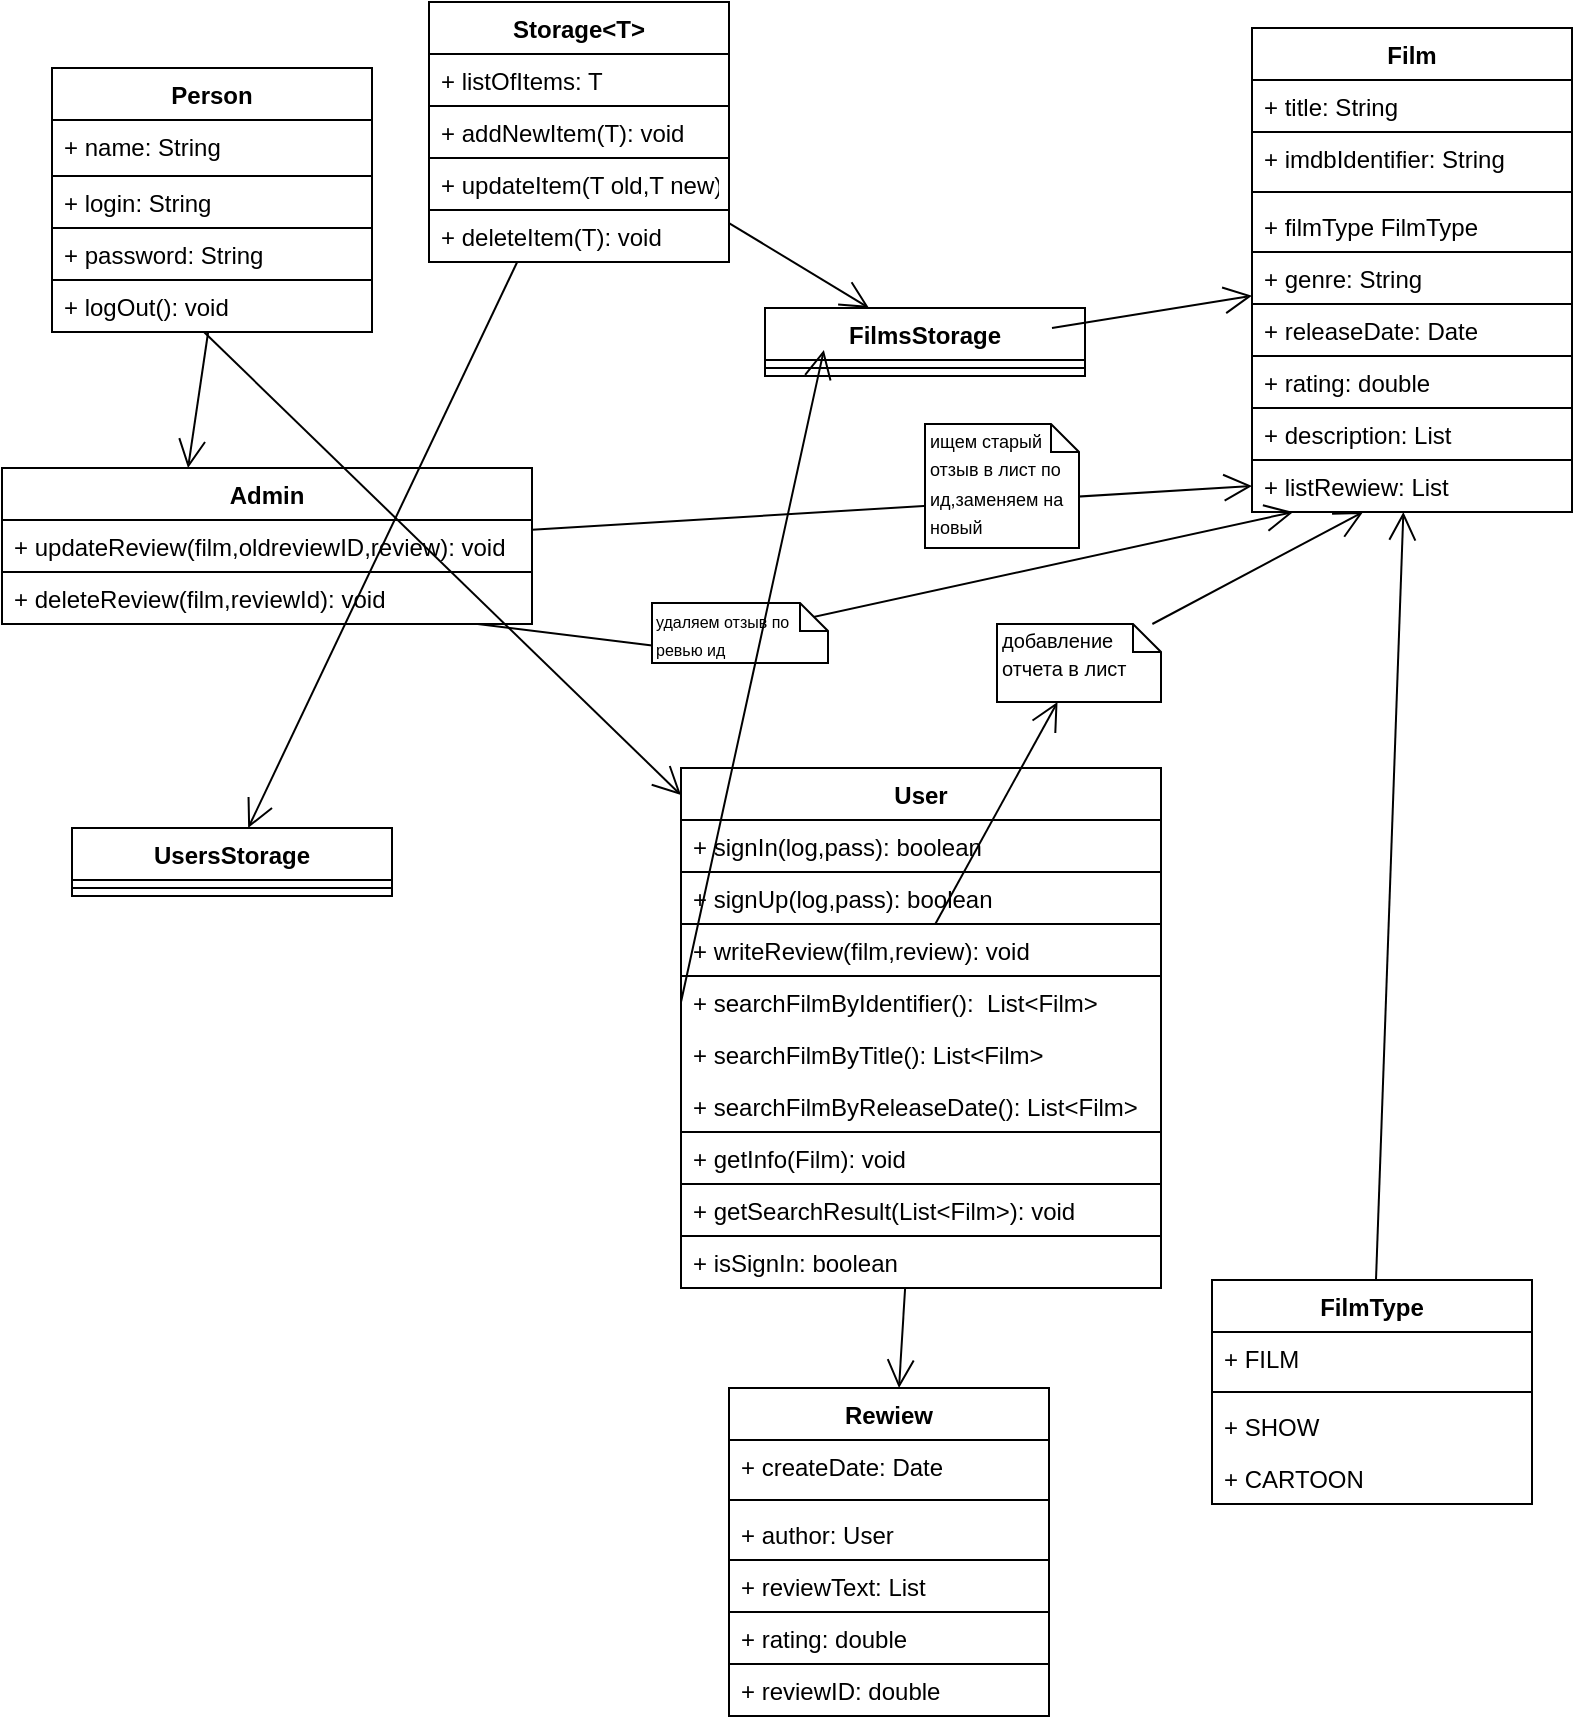 <mxfile version="12.1.3" type="device" pages="1"><diagram id="Wuawm1jlWOO1GgMnRai0" name="Page-1"><mxGraphModel dx="1168" dy="718" grid="1" gridSize="10" guides="1" tooltips="1" connect="1" arrows="1" fold="1" page="1" pageScale="1" pageWidth="827" pageHeight="1169" math="0" shadow="0"><root><mxCell id="0"/><mxCell id="1" parent="0"/><object label="User" thr="" id="43AIUUlsHRPIofdtEXDQ-6"><mxCell style="swimlane;fontStyle=1;align=center;verticalAlign=top;childLayout=stackLayout;horizontal=1;startSize=26;horizontalStack=0;resizeParent=1;resizeParentMax=0;resizeLast=0;collapsible=1;marginBottom=0;strokeColor=#000000;fillColor=#ffffff;" parent="1" vertex="1"><mxGeometry x="344.5" y="390" width="240" height="260" as="geometry"><mxRectangle x="344.5" y="390" width="60" height="26" as="alternateBounds"/></mxGeometry></mxCell></object><mxCell id="43AIUUlsHRPIofdtEXDQ-9" value="+ signIn(log,pass): boolean" style="text;strokeColor=#000000;fillColor=none;align=left;verticalAlign=top;spacingLeft=4;spacingRight=4;overflow=hidden;rotatable=0;points=[[0,0.5],[1,0.5]];portConstraint=eastwest;" parent="43AIUUlsHRPIofdtEXDQ-6" vertex="1"><mxGeometry y="26" width="240" height="26" as="geometry"/></mxCell><mxCell id="43AIUUlsHRPIofdtEXDQ-27" value="+ signUp(log,pass): boolean" style="text;strokeColor=#000000;fillColor=#ffffff;align=left;verticalAlign=top;spacingLeft=4;spacingRight=4;overflow=hidden;rotatable=0;points=[[0,0.5],[1,0.5]];portConstraint=eastwest;" parent="43AIUUlsHRPIofdtEXDQ-6" vertex="1"><mxGeometry y="52" width="240" height="26" as="geometry"/></mxCell><mxCell id="43AIUUlsHRPIofdtEXDQ-68" value="+ writeReview(film,review): void" style="text;strokeColor=#000000;fillColor=none;align=left;verticalAlign=top;spacingLeft=4;spacingRight=4;overflow=hidden;rotatable=0;points=[[0,0.5],[1,0.5]];portConstraint=eastwest;" parent="43AIUUlsHRPIofdtEXDQ-6" vertex="1"><mxGeometry y="78" width="240" height="26" as="geometry"/></mxCell><mxCell id="kLeD66EIgudEl7lvjQlh-55" value="+ searchFilmByIdentifier():  List&lt;Film&gt;" style="text;strokeColor=none;fillColor=none;align=left;verticalAlign=top;spacingLeft=4;spacingRight=4;overflow=hidden;rotatable=0;points=[[0,0.5],[1,0.5]];portConstraint=eastwest;" vertex="1" parent="43AIUUlsHRPIofdtEXDQ-6"><mxGeometry y="104" width="240" height="26" as="geometry"/></mxCell><mxCell id="kLeD66EIgudEl7lvjQlh-57" value="+ searchFilmByTitle(): List&lt;Film&gt;" style="text;strokeColor=none;fillColor=none;align=left;verticalAlign=top;spacingLeft=4;spacingRight=4;overflow=hidden;rotatable=0;points=[[0,0.5],[1,0.5]];portConstraint=eastwest;" vertex="1" parent="43AIUUlsHRPIofdtEXDQ-6"><mxGeometry y="130" width="240" height="26" as="geometry"/></mxCell><mxCell id="kLeD66EIgudEl7lvjQlh-59" value="+ searchFilmByReleaseDate(): List&lt;Film&gt;" style="text;strokeColor=none;fillColor=none;align=left;verticalAlign=top;spacingLeft=4;spacingRight=4;overflow=hidden;rotatable=0;points=[[0,0.5],[1,0.5]];portConstraint=eastwest;" vertex="1" parent="43AIUUlsHRPIofdtEXDQ-6"><mxGeometry y="156" width="240" height="26" as="geometry"/></mxCell><mxCell id="kLeD66EIgudEl7lvjQlh-62" value="+ getInfo(Film): void" style="text;strokeColor=#000000;fillColor=none;align=left;verticalAlign=top;spacingLeft=4;spacingRight=4;overflow=hidden;rotatable=0;points=[[0,0.5],[1,0.5]];portConstraint=eastwest;" vertex="1" parent="43AIUUlsHRPIofdtEXDQ-6"><mxGeometry y="182" width="240" height="26" as="geometry"/></mxCell><mxCell id="kLeD66EIgudEl7lvjQlh-65" value="+ getSearchResult(List&lt;Film&gt;): void" style="text;strokeColor=#000000;fillColor=none;align=left;verticalAlign=top;spacingLeft=4;spacingRight=4;overflow=hidden;rotatable=0;points=[[0,0.5],[1,0.5]];portConstraint=eastwest;" vertex="1" parent="43AIUUlsHRPIofdtEXDQ-6"><mxGeometry y="208" width="240" height="26" as="geometry"/></mxCell><mxCell id="kLeD66EIgudEl7lvjQlh-64" value="+ isSignIn: boolean" style="text;strokeColor=#000000;fillColor=none;align=left;verticalAlign=top;spacingLeft=4;spacingRight=4;overflow=hidden;rotatable=0;points=[[0,0.5],[1,0.5]];portConstraint=eastwest;" vertex="1" parent="43AIUUlsHRPIofdtEXDQ-6"><mxGeometry y="234" width="240" height="26" as="geometry"/></mxCell><mxCell id="43AIUUlsHRPIofdtEXDQ-28" value="Film" style="swimlane;fontStyle=1;align=center;verticalAlign=top;childLayout=stackLayout;horizontal=1;startSize=26;horizontalStack=0;resizeParent=1;resizeParentMax=0;resizeLast=0;collapsible=1;marginBottom=0;" parent="1" vertex="1"><mxGeometry x="630" y="20" width="160" height="242" as="geometry"/></mxCell><mxCell id="43AIUUlsHRPIofdtEXDQ-53" value="+ title: String" style="text;strokeColor=#000000;fillColor=none;align=left;verticalAlign=top;spacingLeft=4;spacingRight=4;overflow=hidden;rotatable=0;points=[[0,0.5],[1,0.5]];portConstraint=eastwest;" parent="43AIUUlsHRPIofdtEXDQ-28" vertex="1"><mxGeometry y="26" width="160" height="26" as="geometry"/></mxCell><mxCell id="43AIUUlsHRPIofdtEXDQ-29" value="+ imdbIdentifier: String" style="text;strokeColor=none;fillColor=none;align=left;verticalAlign=top;spacingLeft=4;spacingRight=4;overflow=hidden;rotatable=0;points=[[0,0.5],[1,0.5]];portConstraint=eastwest;" parent="43AIUUlsHRPIofdtEXDQ-28" vertex="1"><mxGeometry y="52" width="160" height="26" as="geometry"/></mxCell><mxCell id="43AIUUlsHRPIofdtEXDQ-30" value="" style="line;strokeWidth=1;fillColor=none;align=left;verticalAlign=middle;spacingTop=-1;spacingLeft=3;spacingRight=3;rotatable=0;labelPosition=right;points=[];portConstraint=eastwest;" parent="43AIUUlsHRPIofdtEXDQ-28" vertex="1"><mxGeometry y="78" width="160" height="8" as="geometry"/></mxCell><mxCell id="43AIUUlsHRPIofdtEXDQ-31" value="+ filmType FilmType" style="text;strokeColor=none;fillColor=none;align=left;verticalAlign=top;spacingLeft=4;spacingRight=4;overflow=hidden;rotatable=0;points=[[0,0.5],[1,0.5]];portConstraint=eastwest;" parent="43AIUUlsHRPIofdtEXDQ-28" vertex="1"><mxGeometry y="86" width="160" height="26" as="geometry"/></mxCell><mxCell id="43AIUUlsHRPIofdtEXDQ-54" value="+ genre: String" style="text;strokeColor=#000000;fillColor=none;align=left;verticalAlign=top;spacingLeft=4;spacingRight=4;overflow=hidden;rotatable=0;points=[[0,0.5],[1,0.5]];portConstraint=eastwest;" parent="43AIUUlsHRPIofdtEXDQ-28" vertex="1"><mxGeometry y="112" width="160" height="26" as="geometry"/></mxCell><mxCell id="43AIUUlsHRPIofdtEXDQ-55" value="+ releaseDate: Date" style="text;strokeColor=#000000;fillColor=none;align=left;verticalAlign=top;spacingLeft=4;spacingRight=4;overflow=hidden;rotatable=0;points=[[0,0.5],[1,0.5]];portConstraint=eastwest;" parent="43AIUUlsHRPIofdtEXDQ-28" vertex="1"><mxGeometry y="138" width="160" height="26" as="geometry"/></mxCell><mxCell id="43AIUUlsHRPIofdtEXDQ-56" value="+ rating: double" style="text;strokeColor=#000000;fillColor=none;align=left;verticalAlign=top;spacingLeft=4;spacingRight=4;overflow=hidden;rotatable=0;points=[[0,0.5],[1,0.5]];portConstraint=eastwest;" parent="43AIUUlsHRPIofdtEXDQ-28" vertex="1"><mxGeometry y="164" width="160" height="26" as="geometry"/></mxCell><mxCell id="43AIUUlsHRPIofdtEXDQ-57" value="+ description: List" style="text;strokeColor=#000000;fillColor=none;align=left;verticalAlign=top;spacingLeft=4;spacingRight=4;overflow=hidden;rotatable=0;points=[[0,0.5],[1,0.5]];portConstraint=eastwest;" parent="43AIUUlsHRPIofdtEXDQ-28" vertex="1"><mxGeometry y="190" width="160" height="26" as="geometry"/></mxCell><mxCell id="43AIUUlsHRPIofdtEXDQ-79" value="+ listRewiew: List" style="text;strokeColor=#000000;fillColor=none;align=left;verticalAlign=top;spacingLeft=4;spacingRight=4;overflow=hidden;rotatable=0;points=[[0,0.5],[1,0.5]];portConstraint=eastwest;" parent="43AIUUlsHRPIofdtEXDQ-28" vertex="1"><mxGeometry y="216" width="160" height="26" as="geometry"/></mxCell><mxCell id="43AIUUlsHRPIofdtEXDQ-48" value="FilmType" style="swimlane;fontStyle=1;align=center;verticalAlign=top;childLayout=stackLayout;horizontal=1;startSize=26;horizontalStack=0;resizeParent=1;resizeParentMax=0;resizeLast=0;collapsible=1;marginBottom=0;" parent="1" vertex="1"><mxGeometry x="610" y="646" width="160" height="112" as="geometry"/></mxCell><mxCell id="43AIUUlsHRPIofdtEXDQ-49" value="+ FILM" style="text;strokeColor=none;fillColor=none;align=left;verticalAlign=top;spacingLeft=4;spacingRight=4;overflow=hidden;rotatable=0;points=[[0,0.5],[1,0.5]];portConstraint=eastwest;" parent="43AIUUlsHRPIofdtEXDQ-48" vertex="1"><mxGeometry y="26" width="160" height="26" as="geometry"/></mxCell><mxCell id="43AIUUlsHRPIofdtEXDQ-50" value="" style="line;strokeWidth=1;fillColor=none;align=left;verticalAlign=middle;spacingTop=-1;spacingLeft=3;spacingRight=3;rotatable=0;labelPosition=right;points=[];portConstraint=eastwest;" parent="43AIUUlsHRPIofdtEXDQ-48" vertex="1"><mxGeometry y="52" width="160" height="8" as="geometry"/></mxCell><mxCell id="43AIUUlsHRPIofdtEXDQ-52" value="+ SHOW&#10;" style="text;strokeColor=none;fillColor=none;align=left;verticalAlign=top;spacingLeft=4;spacingRight=4;overflow=hidden;rotatable=0;points=[[0,0.5],[1,0.5]];portConstraint=eastwest;" parent="43AIUUlsHRPIofdtEXDQ-48" vertex="1"><mxGeometry y="60" width="160" height="26" as="geometry"/></mxCell><mxCell id="43AIUUlsHRPIofdtEXDQ-51" value="+ CARTOON&#10;" style="text;strokeColor=none;fillColor=none;align=left;verticalAlign=top;spacingLeft=4;spacingRight=4;overflow=hidden;rotatable=0;points=[[0,0.5],[1,0.5]];portConstraint=eastwest;" parent="43AIUUlsHRPIofdtEXDQ-48" vertex="1"><mxGeometry y="86" width="160" height="26" as="geometry"/></mxCell><mxCell id="43AIUUlsHRPIofdtEXDQ-58" value="Rewiew" style="swimlane;fontStyle=1;align=center;verticalAlign=top;childLayout=stackLayout;horizontal=1;startSize=26;horizontalStack=0;resizeParent=1;resizeParentMax=0;resizeLast=0;collapsible=1;marginBottom=0;" parent="1" vertex="1"><mxGeometry x="368.5" y="700" width="160" height="164" as="geometry"/></mxCell><mxCell id="43AIUUlsHRPIofdtEXDQ-59" value="+ createDate: Date" style="text;strokeColor=none;fillColor=none;align=left;verticalAlign=top;spacingLeft=4;spacingRight=4;overflow=hidden;rotatable=0;points=[[0,0.5],[1,0.5]];portConstraint=eastwest;" parent="43AIUUlsHRPIofdtEXDQ-58" vertex="1"><mxGeometry y="26" width="160" height="26" as="geometry"/></mxCell><mxCell id="43AIUUlsHRPIofdtEXDQ-60" value="" style="line;strokeWidth=1;fillColor=none;align=left;verticalAlign=middle;spacingTop=-1;spacingLeft=3;spacingRight=3;rotatable=0;labelPosition=right;points=[];portConstraint=eastwest;" parent="43AIUUlsHRPIofdtEXDQ-58" vertex="1"><mxGeometry y="52" width="160" height="8" as="geometry"/></mxCell><mxCell id="43AIUUlsHRPIofdtEXDQ-61" value="+ author: User" style="text;strokeColor=none;fillColor=none;align=left;verticalAlign=top;spacingLeft=4;spacingRight=4;overflow=hidden;rotatable=0;points=[[0,0.5],[1,0.5]];portConstraint=eastwest;" parent="43AIUUlsHRPIofdtEXDQ-58" vertex="1"><mxGeometry y="60" width="160" height="26" as="geometry"/></mxCell><mxCell id="43AIUUlsHRPIofdtEXDQ-64" value="+ reviewText: List" style="text;strokeColor=#000000;fillColor=none;align=left;verticalAlign=top;spacingLeft=4;spacingRight=4;overflow=hidden;rotatable=0;points=[[0,0.5],[1,0.5]];portConstraint=eastwest;perimeterSpacing=0;strokeWidth=1;" parent="43AIUUlsHRPIofdtEXDQ-58" vertex="1"><mxGeometry y="86" width="160" height="26" as="geometry"/></mxCell><mxCell id="43AIUUlsHRPIofdtEXDQ-65" value="+ rating: double" style="text;strokeColor=#000000;fillColor=none;align=left;verticalAlign=top;spacingLeft=4;spacingRight=4;overflow=hidden;rotatable=0;points=[[0,0.5],[1,0.5]];portConstraint=eastwest;perimeterSpacing=0;strokeWidth=1;" parent="43AIUUlsHRPIofdtEXDQ-58" vertex="1"><mxGeometry y="112" width="160" height="26" as="geometry"/></mxCell><mxCell id="kLeD66EIgudEl7lvjQlh-17" value="+ reviewID: double" style="text;strokeColor=#000000;fillColor=none;align=left;verticalAlign=top;spacingLeft=4;spacingRight=4;overflow=hidden;rotatable=0;points=[[0,0.5],[1,0.5]];portConstraint=eastwest;perimeterSpacing=0;strokeWidth=1;" vertex="1" parent="43AIUUlsHRPIofdtEXDQ-58"><mxGeometry y="138" width="160" height="26" as="geometry"/></mxCell><mxCell id="43AIUUlsHRPIofdtEXDQ-69" value="&lt;br&gt;&lt;br&gt;&lt;br&gt;&lt;br&gt;&lt;br&gt;" style="text;html=1;resizable=0;points=[];autosize=1;align=left;verticalAlign=top;spacingTop=-4;" parent="1" vertex="1"><mxGeometry x="338" y="576" width="20" height="70" as="geometry"/></mxCell><mxCell id="43AIUUlsHRPIofdtEXDQ-74" value="FilmsStorage" style="swimlane;fontStyle=1;align=center;verticalAlign=top;childLayout=stackLayout;horizontal=1;startSize=26;horizontalStack=0;resizeParent=1;resizeParentMax=0;resizeLast=0;collapsible=1;marginBottom=0;strokeColor=#000000;strokeWidth=1;fillColor=#ffffff;" parent="1" vertex="1"><mxGeometry x="386.5" y="160" width="160" height="34" as="geometry"/></mxCell><mxCell id="kLeD66EIgudEl7lvjQlh-29" value="" style="endArrow=open;endFill=1;endSize=12;html=1;" edge="1" parent="43AIUUlsHRPIofdtEXDQ-74" target="43AIUUlsHRPIofdtEXDQ-28"><mxGeometry width="160" relative="1" as="geometry"><mxPoint x="143.5" y="10" as="sourcePoint"/><mxPoint x="303.5" y="10" as="targetPoint"/></mxGeometry></mxCell><mxCell id="43AIUUlsHRPIofdtEXDQ-76" value="" style="line;strokeWidth=1;fillColor=none;align=left;verticalAlign=middle;spacingTop=-1;spacingLeft=3;spacingRight=3;rotatable=0;labelPosition=right;points=[];portConstraint=eastwest;" parent="43AIUUlsHRPIofdtEXDQ-74" vertex="1"><mxGeometry y="26" width="160" height="8" as="geometry"/></mxCell><mxCell id="43AIUUlsHRPIofdtEXDQ-80" value="Admin" style="swimlane;fontStyle=1;align=center;verticalAlign=top;childLayout=stackLayout;horizontal=1;startSize=26;horizontalStack=0;resizeParent=1;resizeParentMax=0;resizeLast=0;collapsible=1;marginBottom=0;strokeWidth=1;" parent="1" vertex="1"><mxGeometry x="5" y="240" width="265" height="78" as="geometry"/></mxCell><mxCell id="kLeD66EIgudEl7lvjQlh-11" value="+ updateReview(film,oldreviewID,review): void" style="text;strokeColor=#000000;fillColor=none;align=left;verticalAlign=top;spacingLeft=4;spacingRight=4;overflow=hidden;rotatable=0;points=[[0,0.5],[1,0.5]];portConstraint=eastwest;" vertex="1" parent="43AIUUlsHRPIofdtEXDQ-80"><mxGeometry y="26" width="265" height="26" as="geometry"/></mxCell><mxCell id="kLeD66EIgudEl7lvjQlh-12" value="+ deleteReview(film,reviewId): void" style="text;strokeColor=#000000;fillColor=none;align=left;verticalAlign=top;spacingLeft=4;spacingRight=4;overflow=hidden;rotatable=0;points=[[0,0.5],[1,0.5]];portConstraint=eastwest;" vertex="1" parent="43AIUUlsHRPIofdtEXDQ-80"><mxGeometry y="52" width="265" height="26" as="geometry"/></mxCell><mxCell id="43AIUUlsHRPIofdtEXDQ-85" value="" style="endArrow=open;endFill=1;endSize=12;html=1;" parent="1" source="43AIUUlsHRPIofdtEXDQ-6" target="43AIUUlsHRPIofdtEXDQ-58" edge="1"><mxGeometry width="160" relative="1" as="geometry"><mxPoint x="140" y="590" as="sourcePoint"/><mxPoint x="210" y="700" as="targetPoint"/></mxGeometry></mxCell><mxCell id="kLeD66EIgudEl7lvjQlh-3" value="Person" style="swimlane;fontStyle=1;align=center;verticalAlign=top;childLayout=stackLayout;horizontal=1;startSize=26;horizontalStack=0;resizeParent=1;resizeParentMax=0;resizeLast=0;collapsible=1;marginBottom=0;" vertex="1" parent="1"><mxGeometry x="30" y="40" width="160" height="132" as="geometry"/></mxCell><mxCell id="kLeD66EIgudEl7lvjQlh-7" value="+ name: String" style="text;strokeColor=none;fillColor=none;align=left;verticalAlign=top;spacingLeft=4;spacingRight=4;overflow=hidden;rotatable=0;points=[[0,0.5],[1,0.5]];portConstraint=eastwest;" vertex="1" parent="kLeD66EIgudEl7lvjQlh-3"><mxGeometry y="26" width="160" height="28" as="geometry"/></mxCell><mxCell id="kLeD66EIgudEl7lvjQlh-63" value="+ login: String" style="text;strokeColor=#000000;fillColor=none;align=left;verticalAlign=top;spacingLeft=4;spacingRight=4;overflow=hidden;rotatable=0;points=[[0,0.5],[1,0.5]];portConstraint=eastwest;" vertex="1" parent="kLeD66EIgudEl7lvjQlh-3"><mxGeometry y="54" width="160" height="26" as="geometry"/></mxCell><mxCell id="kLeD66EIgudEl7lvjQlh-9" value="+ password: String" style="text;strokeColor=#000000;fillColor=none;align=left;verticalAlign=top;spacingLeft=4;spacingRight=4;overflow=hidden;rotatable=0;points=[[0,0.5],[1,0.5]];portConstraint=eastwest;" vertex="1" parent="kLeD66EIgudEl7lvjQlh-3"><mxGeometry y="80" width="160" height="26" as="geometry"/></mxCell><mxCell id="kLeD66EIgudEl7lvjQlh-10" value="+ logOut(): void" style="text;strokeColor=#000000;fillColor=none;align=left;verticalAlign=top;spacingLeft=4;spacingRight=4;overflow=hidden;rotatable=0;points=[[0,0.5],[1,0.5]];portConstraint=eastwest;" vertex="1" parent="kLeD66EIgudEl7lvjQlh-3"><mxGeometry y="106" width="160" height="26" as="geometry"/></mxCell><mxCell id="kLeD66EIgudEl7lvjQlh-15" value="" style="endArrow=open;endFill=1;endSize=12;html=1;entryX=0.351;entryY=0;entryDx=0;entryDy=0;entryPerimeter=0;" edge="1" parent="1" source="kLeD66EIgudEl7lvjQlh-10" target="43AIUUlsHRPIofdtEXDQ-80"><mxGeometry width="160" relative="1" as="geometry"><mxPoint x="30" y="150" as="sourcePoint"/><mxPoint x="190" y="150" as="targetPoint"/></mxGeometry></mxCell><mxCell id="kLeD66EIgudEl7lvjQlh-16" value="" style="endArrow=open;endFill=1;endSize=12;html=1;exitX=0.475;exitY=1;exitDx=0;exitDy=0;exitPerimeter=0;" edge="1" parent="1" source="kLeD66EIgudEl7lvjQlh-10" target="43AIUUlsHRPIofdtEXDQ-6"><mxGeometry width="160" relative="1" as="geometry"><mxPoint x="224.728" y="170" as="sourcePoint"/><mxPoint x="153.05" y="231.014" as="targetPoint"/></mxGeometry></mxCell><mxCell id="kLeD66EIgudEl7lvjQlh-18" value="" style="endArrow=open;endFill=1;endSize=12;html=1;" edge="1" parent="1" source="43AIUUlsHRPIofdtEXDQ-48" target="43AIUUlsHRPIofdtEXDQ-28"><mxGeometry width="160" relative="1" as="geometry"><mxPoint x="50" y="490" as="sourcePoint"/><mxPoint x="210" y="490" as="targetPoint"/></mxGeometry></mxCell><mxCell id="kLeD66EIgudEl7lvjQlh-21" value="" style="endArrow=open;endFill=1;endSize=12;html=1;" edge="1" parent="1" source="kLeD66EIgudEl7lvjQlh-22" target="43AIUUlsHRPIofdtEXDQ-79"><mxGeometry width="160" relative="1" as="geometry"><mxPoint x="160" y="360" as="sourcePoint"/><mxPoint x="320" y="360" as="targetPoint"/></mxGeometry></mxCell><mxCell id="kLeD66EIgudEl7lvjQlh-24" value="" style="endArrow=open;endFill=1;endSize=12;html=1;entryX=0;entryY=0.5;entryDx=0;entryDy=0;" edge="1" parent="1" source="kLeD66EIgudEl7lvjQlh-11" target="43AIUUlsHRPIofdtEXDQ-79"><mxGeometry width="160" relative="1" as="geometry"><mxPoint x="400" y="210" as="sourcePoint"/><mxPoint x="560" y="210" as="targetPoint"/></mxGeometry></mxCell><mxCell id="kLeD66EIgudEl7lvjQlh-26" value="&lt;font style=&quot;font-size: 9px&quot;&gt;ищем старый отзыв в лист по ид,заменяем на новый&lt;/font&gt;" style="shape=note;whiteSpace=wrap;html=1;size=14;verticalAlign=top;align=left;spacingTop=-6;" vertex="1" parent="1"><mxGeometry x="466.5" y="218" width="77" height="62" as="geometry"/></mxCell><mxCell id="kLeD66EIgudEl7lvjQlh-27" value="" style="endArrow=open;endFill=1;endSize=12;html=1;" edge="1" parent="1" source="kLeD66EIgudEl7lvjQlh-12" target="43AIUUlsHRPIofdtEXDQ-79"><mxGeometry width="160" relative="1" as="geometry"><mxPoint x="340" y="300" as="sourcePoint"/><mxPoint x="500" y="300" as="targetPoint"/><Array as="points"><mxPoint x="340" y="330"/></Array></mxGeometry></mxCell><mxCell id="kLeD66EIgudEl7lvjQlh-28" value="&lt;font style=&quot;font-size: 8px&quot;&gt;удаляем отзыв по ревью ид&lt;/font&gt;" style="shape=note;whiteSpace=wrap;html=1;size=14;verticalAlign=top;align=left;spacingTop=-6;" vertex="1" parent="1"><mxGeometry x="330" y="307.5" width="88" height="30" as="geometry"/></mxCell><mxCell id="kLeD66EIgudEl7lvjQlh-42" value="Storage&lt;T&gt;" style="swimlane;fontStyle=1;align=center;verticalAlign=top;childLayout=stackLayout;horizontal=1;startSize=26;horizontalStack=0;resizeParent=1;resizeParentMax=0;resizeLast=0;collapsible=1;marginBottom=0;" vertex="1" parent="1"><mxGeometry x="218.5" y="7" width="150" height="130" as="geometry"/></mxCell><mxCell id="kLeD66EIgudEl7lvjQlh-43" value="+ listOfItems: T" style="text;strokeColor=#000000;fillColor=none;align=left;verticalAlign=top;spacingLeft=4;spacingRight=4;overflow=hidden;rotatable=0;points=[[0,0.5],[1,0.5]];portConstraint=eastwest;" vertex="1" parent="kLeD66EIgudEl7lvjQlh-42"><mxGeometry y="26" width="150" height="26" as="geometry"/></mxCell><mxCell id="kLeD66EIgudEl7lvjQlh-45" value="+ addNewItem(T): void" style="text;strokeColor=#000000;fillColor=none;align=left;verticalAlign=top;spacingLeft=4;spacingRight=4;overflow=hidden;rotatable=0;points=[[0,0.5],[1,0.5]];portConstraint=eastwest;" vertex="1" parent="kLeD66EIgudEl7lvjQlh-42"><mxGeometry y="52" width="150" height="26" as="geometry"/></mxCell><mxCell id="kLeD66EIgudEl7lvjQlh-53" value="+ updateItem(T old,T new): void" style="text;strokeColor=none;fillColor=none;align=left;verticalAlign=top;spacingLeft=4;spacingRight=4;overflow=hidden;rotatable=0;points=[[0,0.5],[1,0.5]];portConstraint=eastwest;" vertex="1" parent="kLeD66EIgudEl7lvjQlh-42"><mxGeometry y="78" width="150" height="26" as="geometry"/></mxCell><mxCell id="kLeD66EIgudEl7lvjQlh-54" value="+ deleteItem(T): void" style="text;strokeColor=#000000;fillColor=none;align=left;verticalAlign=top;spacingLeft=4;spacingRight=4;overflow=hidden;rotatable=0;points=[[0,0.5],[1,0.5]];portConstraint=eastwest;" vertex="1" parent="kLeD66EIgudEl7lvjQlh-42"><mxGeometry y="104" width="150" height="26" as="geometry"/></mxCell><mxCell id="kLeD66EIgudEl7lvjQlh-46" value="" style="endArrow=open;endFill=1;endSize=12;html=1;" edge="1" parent="1" source="kLeD66EIgudEl7lvjQlh-42" target="kLeD66EIgudEl7lvjQlh-48"><mxGeometry width="160" relative="1" as="geometry"><mxPoint x="310" y="160" as="sourcePoint"/><mxPoint x="147.532" y="408" as="targetPoint"/></mxGeometry></mxCell><mxCell id="kLeD66EIgudEl7lvjQlh-47" value="" style="endArrow=open;endFill=1;endSize=12;html=1;" edge="1" parent="1" source="kLeD66EIgudEl7lvjQlh-42" target="43AIUUlsHRPIofdtEXDQ-74"><mxGeometry width="160" relative="1" as="geometry"><mxPoint x="320" y="170" as="sourcePoint"/><mxPoint x="480" y="170" as="targetPoint"/></mxGeometry></mxCell><mxCell id="kLeD66EIgudEl7lvjQlh-48" value="UsersStorage" style="swimlane;fontStyle=1;align=center;verticalAlign=top;childLayout=stackLayout;horizontal=1;startSize=26;horizontalStack=0;resizeParent=1;resizeParentMax=0;resizeLast=0;collapsible=1;marginBottom=0;strokeColor=#000000;strokeWidth=1;fillColor=#ffffff;" vertex="1" parent="1"><mxGeometry x="40" y="420" width="160" height="34" as="geometry"/></mxCell><mxCell id="kLeD66EIgudEl7lvjQlh-51" value="" style="line;strokeWidth=1;fillColor=none;align=left;verticalAlign=middle;spacingTop=-1;spacingLeft=3;spacingRight=3;rotatable=0;labelPosition=right;points=[];portConstraint=eastwest;" vertex="1" parent="kLeD66EIgudEl7lvjQlh-48"><mxGeometry y="26" width="160" height="8" as="geometry"/></mxCell><mxCell id="kLeD66EIgudEl7lvjQlh-22" value="&lt;font size=&quot;1&quot;&gt;добавление&lt;br&gt;отчета в лист&lt;br&gt;&lt;/font&gt;" style="shape=note;whiteSpace=wrap;html=1;size=14;verticalAlign=top;align=left;spacingTop=-6;" vertex="1" parent="1"><mxGeometry x="502.5" y="318" width="82" height="39" as="geometry"/></mxCell><mxCell id="kLeD66EIgudEl7lvjQlh-56" value="" style="endArrow=open;endFill=1;endSize=12;html=1;" edge="1" parent="1" source="43AIUUlsHRPIofdtEXDQ-68" target="kLeD66EIgudEl7lvjQlh-22"><mxGeometry width="160" relative="1" as="geometry"><mxPoint x="393.711" y="425" as="sourcePoint"/><mxPoint x="636.289" y="292" as="targetPoint"/></mxGeometry></mxCell><mxCell id="kLeD66EIgudEl7lvjQlh-61" value="" style="endArrow=open;endFill=1;endSize=12;html=1;exitX=0;exitY=0.5;exitDx=0;exitDy=0;entryX=0.184;entryY=0.618;entryDx=0;entryDy=0;entryPerimeter=0;" edge="1" parent="1" source="kLeD66EIgudEl7lvjQlh-55" target="43AIUUlsHRPIofdtEXDQ-74"><mxGeometry width="160" relative="1" as="geometry"><mxPoint x="270" y="560" as="sourcePoint"/><mxPoint x="465.542" y="154" as="targetPoint"/></mxGeometry></mxCell></root></mxGraphModel></diagram></mxfile>